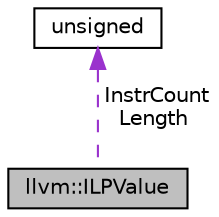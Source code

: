 digraph "llvm::ILPValue"
{
 // LATEX_PDF_SIZE
  bgcolor="transparent";
  edge [fontname="Helvetica",fontsize="10",labelfontname="Helvetica",labelfontsize="10"];
  node [fontname="Helvetica",fontsize="10",shape="box"];
  Node1 [label="llvm::ILPValue",height=0.2,width=0.4,color="black", fillcolor="grey75", style="filled", fontcolor="black",tooltip="Represent the ILP of the subDAG rooted at a DAG node."];
  Node2 -> Node1 [dir="back",color="darkorchid3",fontsize="10",style="dashed",label=" InstrCount\nLength" ,fontname="Helvetica"];
  Node2 [label="unsigned",height=0.2,width=0.4,color="black",URL="$classunsigned.html",tooltip=" "];
}

